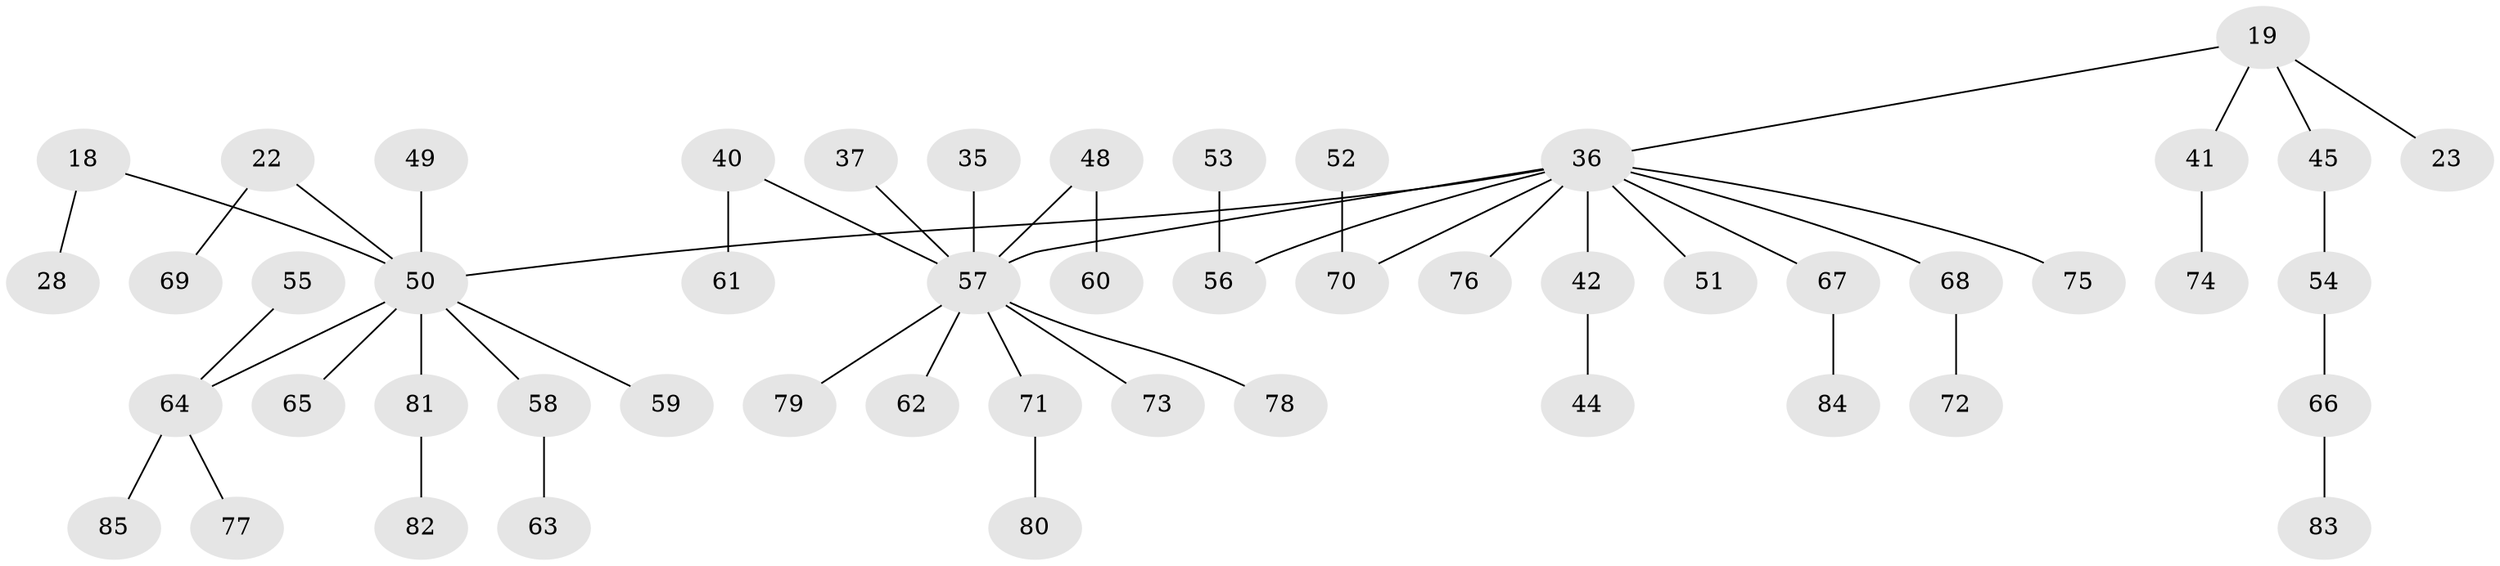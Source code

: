 // original degree distribution, {4: 0.08235294117647059, 8: 0.011764705882352941, 3: 0.17647058823529413, 1: 0.4823529411764706, 6: 0.011764705882352941, 2: 0.23529411764705882}
// Generated by graph-tools (version 1.1) at 2025/55/03/04/25 21:55:51]
// undirected, 51 vertices, 50 edges
graph export_dot {
graph [start="1"]
  node [color=gray90,style=filled];
  18;
  19;
  22;
  23;
  28;
  35;
  36 [super="+3+7+14+8+11+16+17+31"];
  37;
  40;
  41;
  42;
  44;
  45;
  48 [super="+38"];
  49;
  50 [super="+9+5+26"];
  51;
  52;
  53;
  54;
  55;
  56 [super="+47"];
  57 [super="+6+10+20+21+13+27+29"];
  58;
  59;
  60;
  61;
  62;
  63;
  64 [super="+32+33+34"];
  65;
  66;
  67;
  68;
  69;
  70 [super="+46"];
  71;
  72;
  73;
  74;
  75;
  76;
  77;
  78;
  79;
  80;
  81;
  82;
  83;
  84;
  85;
  18 -- 28;
  18 -- 50;
  19 -- 23;
  19 -- 41;
  19 -- 45;
  19 -- 36;
  22 -- 69;
  22 -- 50;
  35 -- 57;
  36 -- 67;
  36 -- 75;
  36 -- 57;
  36 -- 76;
  36 -- 50;
  36 -- 42;
  36 -- 51;
  36 -- 68;
  36 -- 70;
  36 -- 56;
  37 -- 57;
  40 -- 61;
  40 -- 57;
  41 -- 74;
  42 -- 44;
  45 -- 54;
  48 -- 57;
  48 -- 60;
  49 -- 50;
  50 -- 59;
  50 -- 81;
  50 -- 65;
  50 -- 58;
  50 -- 64;
  52 -- 70;
  53 -- 56;
  54 -- 66;
  55 -- 64;
  57 -- 79;
  57 -- 73;
  57 -- 62;
  57 -- 71;
  57 -- 78;
  58 -- 63;
  64 -- 77;
  64 -- 85;
  66 -- 83;
  67 -- 84;
  68 -- 72;
  71 -- 80;
  81 -- 82;
}
